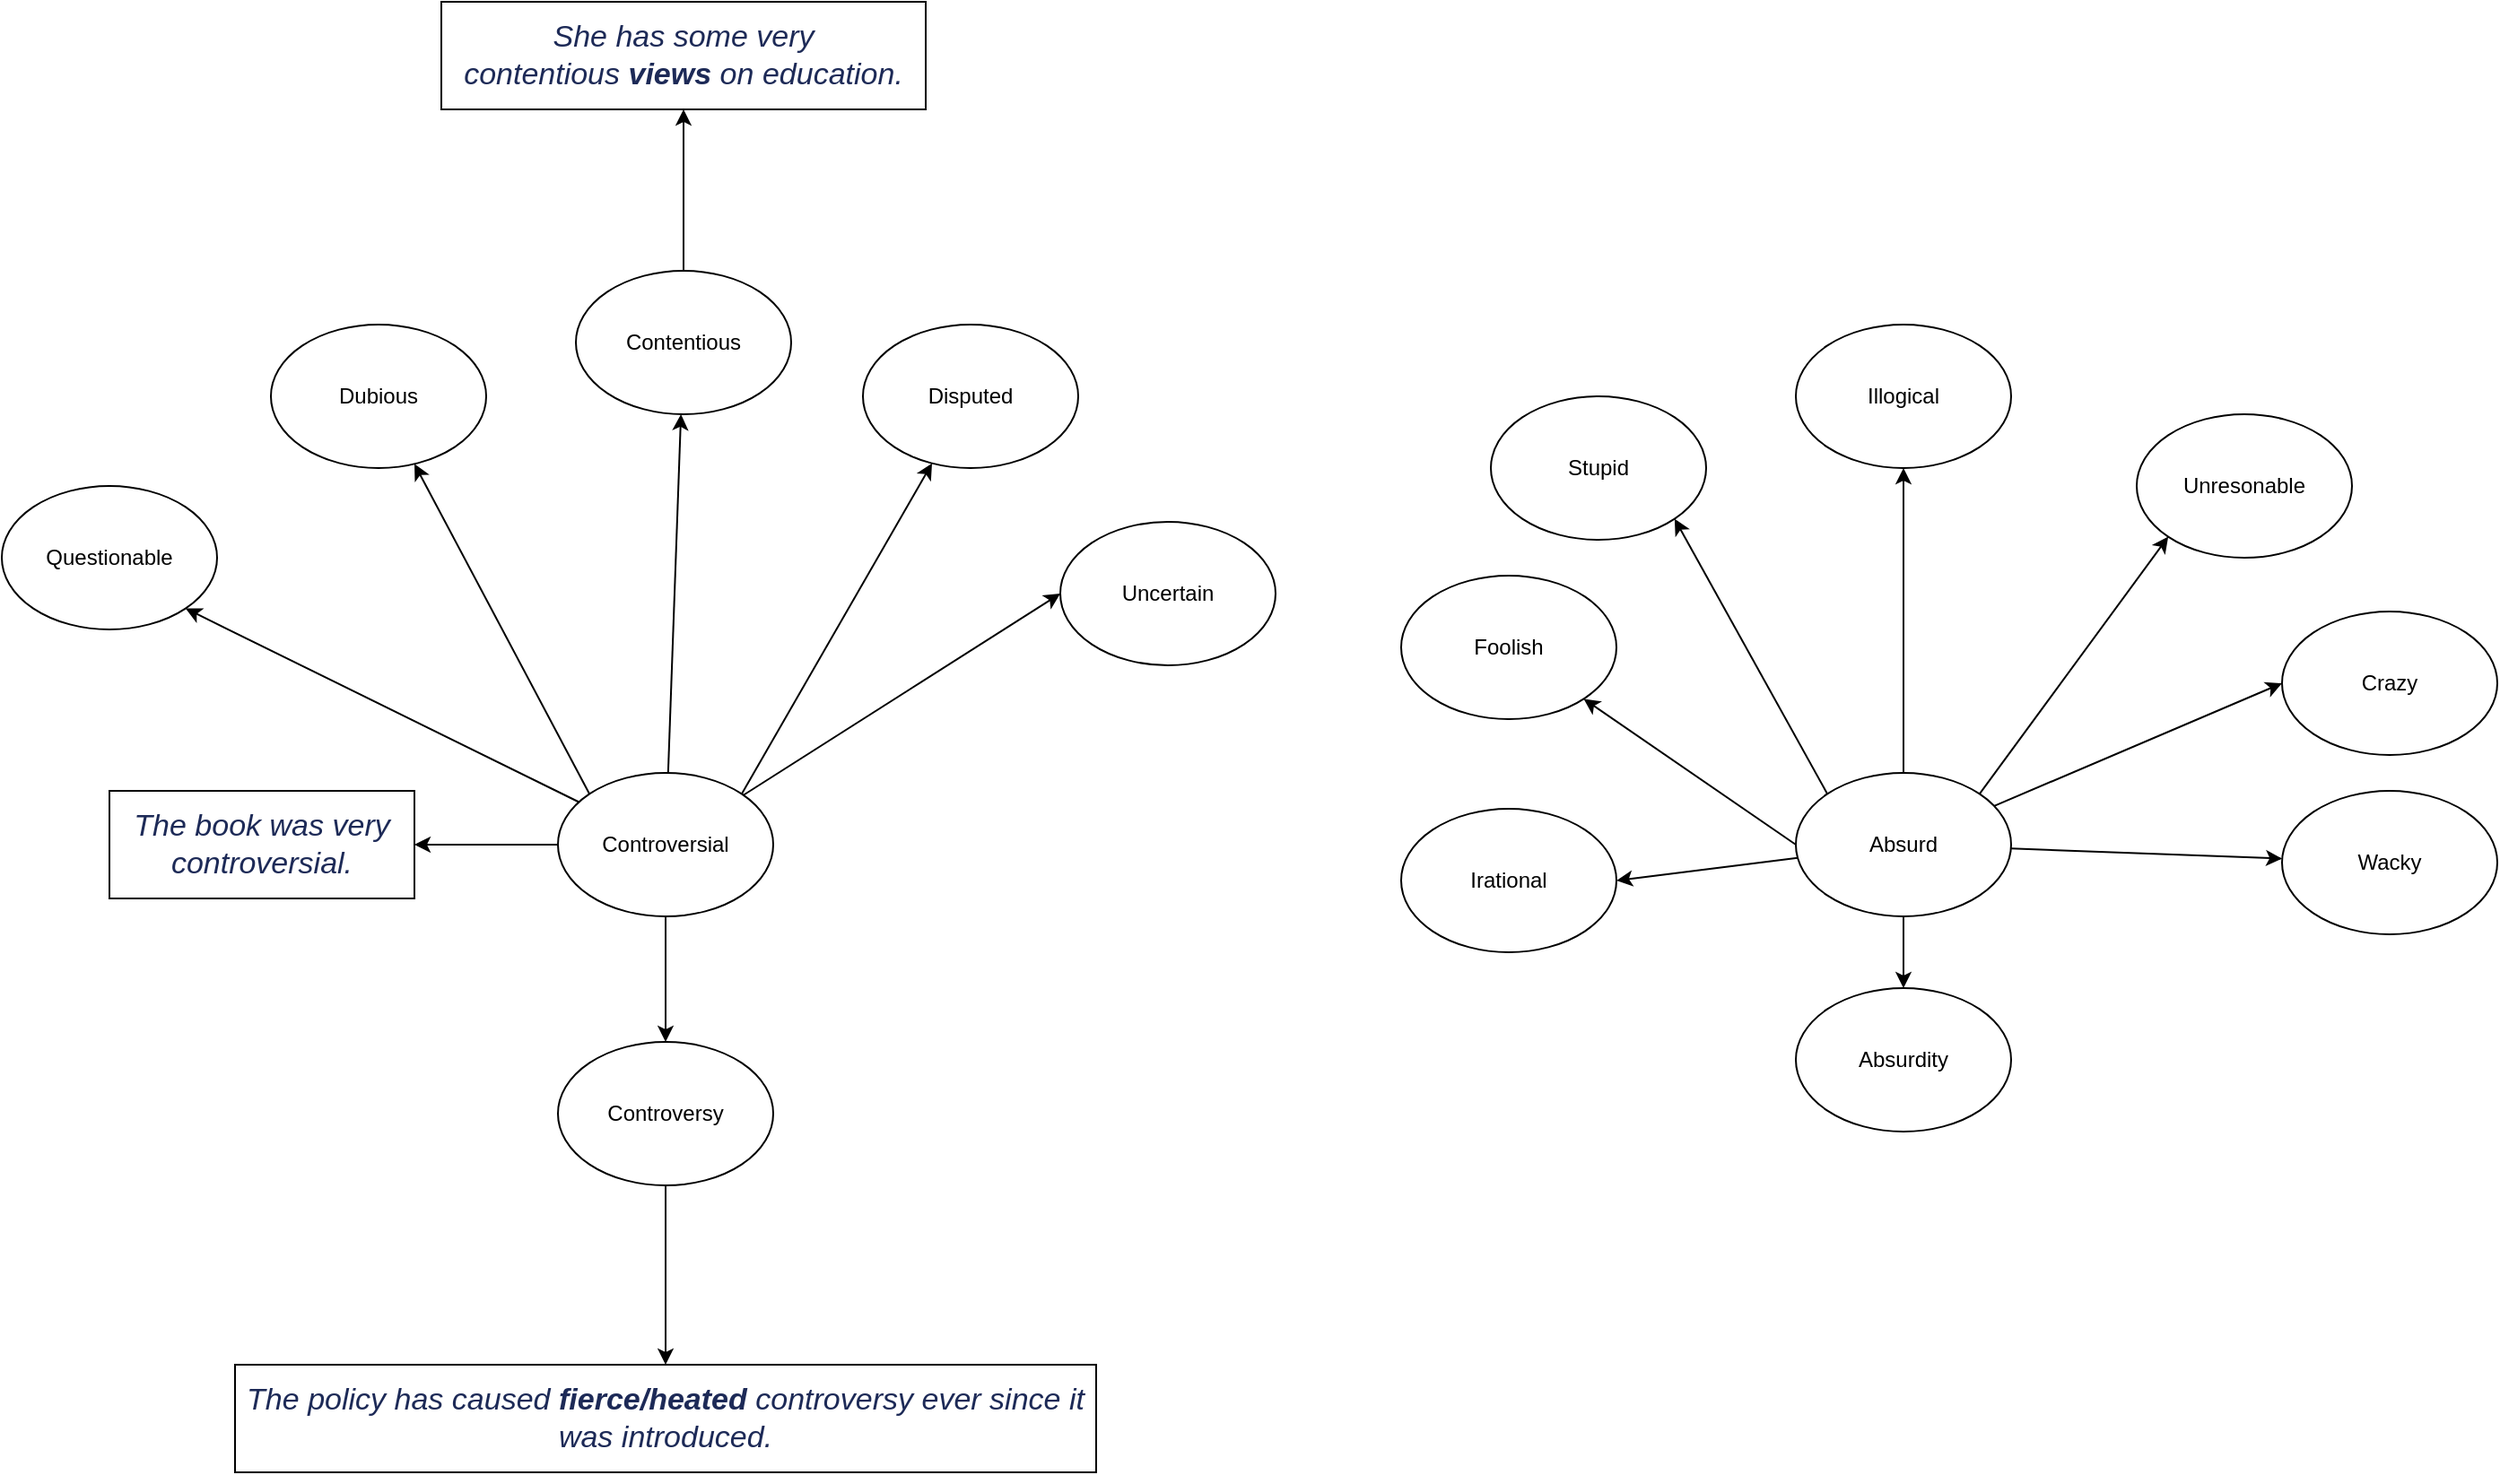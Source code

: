 <mxfile version="15.6.0" type="github" pages="2">
  <diagram id="hA7nYfaYkBIjUXooF4bN" name="Adj">
    <mxGraphModel dx="1355" dy="1942" grid="1" gridSize="10" guides="1" tooltips="1" connect="1" arrows="1" fold="1" page="1" pageScale="1" pageWidth="827" pageHeight="1169" math="0" shadow="0">
      <root>
        <mxCell id="0" />
        <mxCell id="1" parent="0" />
        <mxCell id="55Ju3cq9aCfKq7qBWieg-3" value="" style="rounded=0;orthogonalLoop=1;jettySize=auto;html=1;" parent="1" source="55Ju3cq9aCfKq7qBWieg-1" target="55Ju3cq9aCfKq7qBWieg-2" edge="1">
          <mxGeometry relative="1" as="geometry" />
        </mxCell>
        <mxCell id="55Ju3cq9aCfKq7qBWieg-5" style="rounded=0;orthogonalLoop=1;jettySize=auto;html=1;exitX=1;exitY=0;exitDx=0;exitDy=0;" parent="1" source="55Ju3cq9aCfKq7qBWieg-1" target="55Ju3cq9aCfKq7qBWieg-4" edge="1">
          <mxGeometry relative="1" as="geometry" />
        </mxCell>
        <mxCell id="55Ju3cq9aCfKq7qBWieg-7" style="edgeStyle=none;rounded=0;orthogonalLoop=1;jettySize=auto;html=1;exitX=0;exitY=0;exitDx=0;exitDy=0;" parent="1" source="55Ju3cq9aCfKq7qBWieg-1" target="55Ju3cq9aCfKq7qBWieg-6" edge="1">
          <mxGeometry relative="1" as="geometry" />
        </mxCell>
        <mxCell id="55Ju3cq9aCfKq7qBWieg-9" style="edgeStyle=none;rounded=0;orthogonalLoop=1;jettySize=auto;html=1;entryX=1;entryY=1;entryDx=0;entryDy=0;" parent="1" source="55Ju3cq9aCfKq7qBWieg-1" target="55Ju3cq9aCfKq7qBWieg-8" edge="1">
          <mxGeometry relative="1" as="geometry" />
        </mxCell>
        <mxCell id="55Ju3cq9aCfKq7qBWieg-11" style="edgeStyle=none;rounded=0;orthogonalLoop=1;jettySize=auto;html=1;entryX=0;entryY=0.5;entryDx=0;entryDy=0;" parent="1" source="55Ju3cq9aCfKq7qBWieg-1" target="55Ju3cq9aCfKq7qBWieg-10" edge="1">
          <mxGeometry relative="1" as="geometry" />
        </mxCell>
        <mxCell id="55Ju3cq9aCfKq7qBWieg-13" value="" style="edgeStyle=none;rounded=0;orthogonalLoop=1;jettySize=auto;html=1;" parent="1" source="55Ju3cq9aCfKq7qBWieg-1" target="55Ju3cq9aCfKq7qBWieg-12" edge="1">
          <mxGeometry relative="1" as="geometry" />
        </mxCell>
        <mxCell id="VJlItySSwOdAPPNNXBNr-4" value="" style="edgeStyle=none;rounded=0;orthogonalLoop=1;jettySize=auto;html=1;" edge="1" parent="1" source="55Ju3cq9aCfKq7qBWieg-1" target="VJlItySSwOdAPPNNXBNr-3">
          <mxGeometry relative="1" as="geometry" />
        </mxCell>
        <mxCell id="55Ju3cq9aCfKq7qBWieg-1" value="Controversial" style="ellipse;whiteSpace=wrap;html=1;" parent="1" vertex="1">
          <mxGeometry x="330" y="280" width="120" height="80" as="geometry" />
        </mxCell>
        <mxCell id="VJlItySSwOdAPPNNXBNr-6" value="" style="edgeStyle=none;rounded=0;orthogonalLoop=1;jettySize=auto;html=1;" edge="1" parent="1" source="55Ju3cq9aCfKq7qBWieg-2" target="VJlItySSwOdAPPNNXBNr-5">
          <mxGeometry relative="1" as="geometry" />
        </mxCell>
        <mxCell id="55Ju3cq9aCfKq7qBWieg-2" value="Contentious" style="ellipse;whiteSpace=wrap;html=1;" parent="1" vertex="1">
          <mxGeometry x="340" width="120" height="80" as="geometry" />
        </mxCell>
        <mxCell id="55Ju3cq9aCfKq7qBWieg-4" value="Disputed" style="ellipse;whiteSpace=wrap;html=1;" parent="1" vertex="1">
          <mxGeometry x="500" y="30" width="120" height="80" as="geometry" />
        </mxCell>
        <mxCell id="55Ju3cq9aCfKq7qBWieg-6" value="Dubious" style="ellipse;whiteSpace=wrap;html=1;" parent="1" vertex="1">
          <mxGeometry x="170" y="30" width="120" height="80" as="geometry" />
        </mxCell>
        <mxCell id="55Ju3cq9aCfKq7qBWieg-8" value="Questionable" style="ellipse;whiteSpace=wrap;html=1;" parent="1" vertex="1">
          <mxGeometry x="20" y="120" width="120" height="80" as="geometry" />
        </mxCell>
        <mxCell id="55Ju3cq9aCfKq7qBWieg-10" value="Uncertain" style="ellipse;whiteSpace=wrap;html=1;" parent="1" vertex="1">
          <mxGeometry x="610" y="140" width="120" height="80" as="geometry" />
        </mxCell>
        <mxCell id="VJlItySSwOdAPPNNXBNr-2" value="" style="edgeStyle=none;rounded=0;orthogonalLoop=1;jettySize=auto;html=1;" edge="1" parent="1" source="55Ju3cq9aCfKq7qBWieg-12" target="VJlItySSwOdAPPNNXBNr-1">
          <mxGeometry relative="1" as="geometry" />
        </mxCell>
        <mxCell id="55Ju3cq9aCfKq7qBWieg-12" value="Controversy" style="ellipse;whiteSpace=wrap;html=1;" parent="1" vertex="1">
          <mxGeometry x="330" y="430" width="120" height="80" as="geometry" />
        </mxCell>
        <mxCell id="55Ju3cq9aCfKq7qBWieg-16" value="" style="edgeStyle=none;rounded=0;orthogonalLoop=1;jettySize=auto;html=1;" parent="1" source="55Ju3cq9aCfKq7qBWieg-14" target="55Ju3cq9aCfKq7qBWieg-15" edge="1">
          <mxGeometry relative="1" as="geometry" />
        </mxCell>
        <mxCell id="55Ju3cq9aCfKq7qBWieg-18" style="edgeStyle=none;rounded=0;orthogonalLoop=1;jettySize=auto;html=1;exitX=1;exitY=0;exitDx=0;exitDy=0;entryX=0;entryY=1;entryDx=0;entryDy=0;" parent="1" source="55Ju3cq9aCfKq7qBWieg-14" target="55Ju3cq9aCfKq7qBWieg-17" edge="1">
          <mxGeometry relative="1" as="geometry" />
        </mxCell>
        <mxCell id="55Ju3cq9aCfKq7qBWieg-20" style="edgeStyle=none;rounded=0;orthogonalLoop=1;jettySize=auto;html=1;entryX=0;entryY=0.5;entryDx=0;entryDy=0;" parent="1" source="55Ju3cq9aCfKq7qBWieg-14" target="55Ju3cq9aCfKq7qBWieg-19" edge="1">
          <mxGeometry relative="1" as="geometry" />
        </mxCell>
        <mxCell id="55Ju3cq9aCfKq7qBWieg-22" style="edgeStyle=none;rounded=0;orthogonalLoop=1;jettySize=auto;html=1;exitX=0;exitY=0;exitDx=0;exitDy=0;entryX=1;entryY=1;entryDx=0;entryDy=0;" parent="1" source="55Ju3cq9aCfKq7qBWieg-14" target="55Ju3cq9aCfKq7qBWieg-21" edge="1">
          <mxGeometry relative="1" as="geometry" />
        </mxCell>
        <mxCell id="55Ju3cq9aCfKq7qBWieg-24" style="edgeStyle=none;rounded=0;orthogonalLoop=1;jettySize=auto;html=1;exitX=0;exitY=0.5;exitDx=0;exitDy=0;" parent="1" source="55Ju3cq9aCfKq7qBWieg-14" target="55Ju3cq9aCfKq7qBWieg-23" edge="1">
          <mxGeometry relative="1" as="geometry" />
        </mxCell>
        <mxCell id="55Ju3cq9aCfKq7qBWieg-26" style="edgeStyle=none;rounded=0;orthogonalLoop=1;jettySize=auto;html=1;entryX=1;entryY=0.5;entryDx=0;entryDy=0;" parent="1" source="55Ju3cq9aCfKq7qBWieg-14" target="55Ju3cq9aCfKq7qBWieg-25" edge="1">
          <mxGeometry relative="1" as="geometry" />
        </mxCell>
        <mxCell id="55Ju3cq9aCfKq7qBWieg-28" style="edgeStyle=none;rounded=0;orthogonalLoop=1;jettySize=auto;html=1;" parent="1" source="55Ju3cq9aCfKq7qBWieg-14" target="55Ju3cq9aCfKq7qBWieg-27" edge="1">
          <mxGeometry relative="1" as="geometry" />
        </mxCell>
        <mxCell id="55Ju3cq9aCfKq7qBWieg-30" value="" style="edgeStyle=none;rounded=0;orthogonalLoop=1;jettySize=auto;html=1;" parent="1" source="55Ju3cq9aCfKq7qBWieg-14" target="55Ju3cq9aCfKq7qBWieg-29" edge="1">
          <mxGeometry relative="1" as="geometry" />
        </mxCell>
        <mxCell id="55Ju3cq9aCfKq7qBWieg-14" value="Absurd" style="ellipse;whiteSpace=wrap;html=1;" parent="1" vertex="1">
          <mxGeometry x="1020" y="280" width="120" height="80" as="geometry" />
        </mxCell>
        <mxCell id="55Ju3cq9aCfKq7qBWieg-15" value="Illogical" style="ellipse;whiteSpace=wrap;html=1;" parent="1" vertex="1">
          <mxGeometry x="1020" y="30" width="120" height="80" as="geometry" />
        </mxCell>
        <mxCell id="55Ju3cq9aCfKq7qBWieg-17" value="Unresonable" style="ellipse;whiteSpace=wrap;html=1;" parent="1" vertex="1">
          <mxGeometry x="1210" y="80" width="120" height="80" as="geometry" />
        </mxCell>
        <mxCell id="55Ju3cq9aCfKq7qBWieg-19" value="Crazy" style="ellipse;whiteSpace=wrap;html=1;" parent="1" vertex="1">
          <mxGeometry x="1291" y="190" width="120" height="80" as="geometry" />
        </mxCell>
        <mxCell id="55Ju3cq9aCfKq7qBWieg-21" value="Stupid" style="ellipse;whiteSpace=wrap;html=1;" parent="1" vertex="1">
          <mxGeometry x="850" y="70" width="120" height="80" as="geometry" />
        </mxCell>
        <mxCell id="55Ju3cq9aCfKq7qBWieg-23" value="Foolish" style="ellipse;whiteSpace=wrap;html=1;" parent="1" vertex="1">
          <mxGeometry x="800" y="170" width="120" height="80" as="geometry" />
        </mxCell>
        <mxCell id="55Ju3cq9aCfKq7qBWieg-25" value="Irational" style="ellipse;whiteSpace=wrap;html=1;" parent="1" vertex="1">
          <mxGeometry x="800" y="300" width="120" height="80" as="geometry" />
        </mxCell>
        <mxCell id="55Ju3cq9aCfKq7qBWieg-27" value="Wacky" style="ellipse;whiteSpace=wrap;html=1;" parent="1" vertex="1">
          <mxGeometry x="1291" y="290" width="120" height="80" as="geometry" />
        </mxCell>
        <mxCell id="55Ju3cq9aCfKq7qBWieg-29" value="Absurdity" style="ellipse;whiteSpace=wrap;html=1;" parent="1" vertex="1">
          <mxGeometry x="1020" y="400" width="120" height="80" as="geometry" />
        </mxCell>
        <mxCell id="VJlItySSwOdAPPNNXBNr-1" value="&lt;span style=&quot;color: rgb(29, 42, 87); font-size: 17px; font-style: italic; font-weight: 400; letter-spacing: normal; text-indent: 0px; text-transform: none; word-spacing: 0px; display: inline; float: none;&quot;&gt;The&lt;span&gt;&amp;nbsp;&lt;/span&gt;&lt;/span&gt;&lt;a class=&quot;query&quot; href=&quot;https://dictionary.cambridge.org/vi/dictionary/english/policy&quot; title=&quot;policy&quot; style=&quot;box-sizing: border-box; background-color: transparent; text-decoration: none; color: rgb(29, 42, 87); cursor: pointer; font-size: 17px; font-style: italic; font-weight: 400; letter-spacing: normal; text-indent: 0px; text-transform: none; word-spacing: 0px;&quot;&gt;policy&lt;/a&gt;&lt;span style=&quot;color: rgb(29, 42, 87); font-size: 17px; font-style: italic; font-weight: 400; letter-spacing: normal; text-indent: 0px; text-transform: none; word-spacing: 0px; display: inline; float: none;&quot;&gt;&lt;span&gt;&amp;nbsp;&lt;/span&gt;has&lt;span&gt;&amp;nbsp;&lt;/span&gt;&lt;/span&gt;&lt;a class=&quot;query&quot; href=&quot;https://dictionary.cambridge.org/vi/dictionary/english/cause&quot; title=&quot;caused&quot; style=&quot;box-sizing: border-box; background-color: transparent; text-decoration: none; color: rgb(29, 42, 87); cursor: pointer; font-size: 17px; font-style: italic; font-weight: 400; letter-spacing: normal; text-indent: 0px; text-transform: none; word-spacing: 0px;&quot;&gt;caused&lt;/a&gt;&lt;span style=&quot;color: rgb(29, 42, 87); font-size: 17px; font-style: italic; font-weight: 400; letter-spacing: normal; text-indent: 0px; text-transform: none; word-spacing: 0px; display: inline; float: none;&quot;&gt;&lt;span&gt;&amp;nbsp;&lt;/span&gt;&lt;/span&gt;&lt;span class=&quot;b db&quot; style=&quot;box-sizing: border-box; font-weight: 700; color: rgb(29, 42, 87); font-size: 17px; font-style: italic; letter-spacing: normal; text-indent: 0px; text-transform: none; word-spacing: 0px;&quot;&gt;&lt;a class=&quot;query&quot; href=&quot;https://dictionary.cambridge.org/vi/dictionary/english/fierce&quot; title=&quot;fierce&quot; style=&quot;box-sizing: border-box ; background-color: transparent ; text-decoration: none ; color: rgb(29 , 42 , 87) ; cursor: pointer&quot;&gt;fierce&lt;/a&gt;/&lt;a class=&quot;query&quot; href=&quot;https://dictionary.cambridge.org/vi/dictionary/english/heated&quot; title=&quot;heated&quot; style=&quot;box-sizing: border-box ; background-color: transparent ; text-decoration: none ; color: rgb(29 , 42 , 87) ; cursor: pointer&quot;&gt;heated&lt;/a&gt;&lt;/span&gt;&lt;span style=&quot;color: rgb(29, 42, 87); font-size: 17px; font-style: italic; font-weight: 400; letter-spacing: normal; text-indent: 0px; text-transform: none; word-spacing: 0px; display: inline; float: none;&quot;&gt;&lt;span&gt;&amp;nbsp;&lt;/span&gt;controversy&lt;span&gt;&amp;nbsp;&lt;/span&gt;&lt;/span&gt;&lt;a class=&quot;query&quot; href=&quot;https://dictionary.cambridge.org/vi/dictionary/english/ever&quot; title=&quot;ever&quot; style=&quot;box-sizing: border-box; background-color: transparent; text-decoration: none; color: rgb(29, 42, 87); cursor: pointer; font-size: 17px; font-style: italic; font-weight: 400; letter-spacing: normal; text-indent: 0px; text-transform: none; word-spacing: 0px;&quot;&gt;ever&lt;/a&gt;&lt;span style=&quot;color: rgb(29, 42, 87); font-size: 17px; font-style: italic; font-weight: 400; letter-spacing: normal; text-indent: 0px; text-transform: none; word-spacing: 0px; display: inline; float: none;&quot;&gt;&lt;span&gt;&amp;nbsp;&lt;/span&gt;since it was&lt;span&gt;&amp;nbsp;&lt;/span&gt;&lt;/span&gt;&lt;a class=&quot;query&quot; href=&quot;https://dictionary.cambridge.org/vi/dictionary/english/introduce&quot; title=&quot;introduced&quot; style=&quot;box-sizing: border-box; background-color: transparent; text-decoration: none; color: rgb(29, 42, 87); cursor: pointer; font-size: 17px; font-style: italic; font-weight: 400; letter-spacing: normal; text-indent: 0px; text-transform: none; word-spacing: 0px;&quot;&gt;introduced&lt;/a&gt;&lt;span style=&quot;color: rgb(29, 42, 87); font-size: 17px; font-style: italic; font-weight: 400; letter-spacing: normal; text-indent: 0px; text-transform: none; word-spacing: 0px; display: inline; float: none;&quot;&gt;.&lt;/span&gt;" style="whiteSpace=wrap;html=1;" vertex="1" parent="1">
          <mxGeometry x="150" y="610" width="480" height="60" as="geometry" />
        </mxCell>
        <mxCell id="VJlItySSwOdAPPNNXBNr-3" value="&lt;span style=&quot;color: rgb(29, 42, 87); font-size: 17px; font-style: italic; font-weight: 400; letter-spacing: normal; text-indent: 0px; text-transform: none; word-spacing: 0px; display: inline; float: none;&quot;&gt;The&lt;span&gt;&amp;nbsp;&lt;/span&gt;&lt;/span&gt;&lt;a class=&quot;query&quot; href=&quot;https://dictionary.cambridge.org/vi/dictionary/english/book&quot; title=&quot;book&quot; style=&quot;box-sizing: border-box; background-color: transparent; text-decoration: none; color: rgb(29, 42, 87); cursor: pointer; font-size: 17px; font-style: italic; font-weight: 400; letter-spacing: normal; text-indent: 0px; text-transform: none; word-spacing: 0px;&quot;&gt;book&lt;/a&gt;&lt;span style=&quot;color: rgb(29, 42, 87); font-size: 17px; font-style: italic; font-weight: 400; letter-spacing: normal; text-indent: 0px; text-transform: none; word-spacing: 0px; display: inline; float: none;&quot;&gt;&lt;span&gt;&amp;nbsp;&lt;/span&gt;was very controversial.&lt;/span&gt;" style="whiteSpace=wrap;html=1;" vertex="1" parent="1">
          <mxGeometry x="80" y="290" width="170" height="60" as="geometry" />
        </mxCell>
        <mxCell id="VJlItySSwOdAPPNNXBNr-5" value="&lt;span style=&quot;color: rgb(29, 42, 87); font-size: 17px; font-style: italic; font-weight: 400; letter-spacing: normal; text-indent: 0px; text-transform: none; word-spacing: 0px; display: inline; float: none;&quot;&gt;She has some very contentious&lt;span&gt;&amp;nbsp;&lt;/span&gt;&lt;/span&gt;&lt;span class=&quot;b db&quot; style=&quot;box-sizing: border-box; font-weight: 700; color: rgb(29, 42, 87); font-size: 17px; font-style: italic; letter-spacing: normal; text-indent: 0px; text-transform: none; word-spacing: 0px;&quot;&gt;&lt;a class=&quot;query&quot; href=&quot;https://dictionary.cambridge.org/vi/dictionary/english/view&quot; title=&quot;views&quot; style=&quot;box-sizing: border-box ; background-color: transparent ; text-decoration: none ; color: rgb(29 , 42 , 87) ; cursor: pointer&quot;&gt;views&lt;/a&gt;&lt;/span&gt;&lt;span style=&quot;color: rgb(29, 42, 87); font-size: 17px; font-style: italic; font-weight: 400; letter-spacing: normal; text-indent: 0px; text-transform: none; word-spacing: 0px; display: inline; float: none;&quot;&gt;&lt;span&gt;&amp;nbsp;&lt;/span&gt;on&lt;span&gt;&amp;nbsp;&lt;/span&gt;&lt;/span&gt;&lt;a class=&quot;query&quot; href=&quot;https://dictionary.cambridge.org/vi/dictionary/english/education&quot; title=&quot;education&quot; style=&quot;box-sizing: border-box; background-color: transparent; text-decoration: none; color: rgb(29, 42, 87); cursor: pointer; font-size: 17px; font-style: italic; font-weight: 400; letter-spacing: normal; text-indent: 0px; text-transform: none; word-spacing: 0px;&quot;&gt;education&lt;/a&gt;&lt;span style=&quot;color: rgb(29, 42, 87); font-size: 17px; font-style: italic; font-weight: 400; letter-spacing: normal; text-indent: 0px; text-transform: none; word-spacing: 0px; display: inline; float: none;&quot;&gt;.&lt;/span&gt;" style="whiteSpace=wrap;html=1;" vertex="1" parent="1">
          <mxGeometry x="265" y="-150" width="270" height="60" as="geometry" />
        </mxCell>
      </root>
    </mxGraphModel>
  </diagram>
  <diagram id="yKVp5A5MAPlgiIypLwiB" name="Verb">
    <mxGraphModel dx="2182" dy="1942" grid="1" gridSize="10" guides="1" tooltips="1" connect="1" arrows="1" fold="1" page="1" pageScale="1" pageWidth="827" pageHeight="1169" math="0" shadow="0">
      <root>
        <mxCell id="Vq2OGUKHgjPOxV0qXb9g-0" />
        <mxCell id="Vq2OGUKHgjPOxV0qXb9g-1" parent="Vq2OGUKHgjPOxV0qXb9g-0" />
        <mxCell id="Vq2OGUKHgjPOxV0qXb9g-4" value="" style="edgeStyle=orthogonalEdgeStyle;rounded=0;orthogonalLoop=1;jettySize=auto;html=1;" edge="1" parent="Vq2OGUKHgjPOxV0qXb9g-1" source="Vq2OGUKHgjPOxV0qXb9g-2" target="Vq2OGUKHgjPOxV0qXb9g-3">
          <mxGeometry relative="1" as="geometry" />
        </mxCell>
        <mxCell id="Vq2OGUKHgjPOxV0qXb9g-8" value="" style="edgeStyle=orthogonalEdgeStyle;rounded=0;orthogonalLoop=1;jettySize=auto;html=1;" edge="1" parent="Vq2OGUKHgjPOxV0qXb9g-1" source="Vq2OGUKHgjPOxV0qXb9g-2" target="Vq2OGUKHgjPOxV0qXb9g-7">
          <mxGeometry relative="1" as="geometry" />
        </mxCell>
        <mxCell id="Vq2OGUKHgjPOxV0qXb9g-10" value="" style="edgeStyle=orthogonalEdgeStyle;rounded=0;orthogonalLoop=1;jettySize=auto;html=1;" edge="1" parent="Vq2OGUKHgjPOxV0qXb9g-1" source="Vq2OGUKHgjPOxV0qXb9g-2" target="Vq2OGUKHgjPOxV0qXb9g-9">
          <mxGeometry relative="1" as="geometry" />
        </mxCell>
        <mxCell id="Vq2OGUKHgjPOxV0qXb9g-14" value="" style="rounded=0;orthogonalLoop=1;jettySize=auto;html=1;" edge="1" parent="Vq2OGUKHgjPOxV0qXb9g-1" source="Vq2OGUKHgjPOxV0qXb9g-2" target="Vq2OGUKHgjPOxV0qXb9g-13">
          <mxGeometry relative="1" as="geometry" />
        </mxCell>
        <mxCell id="Vq2OGUKHgjPOxV0qXb9g-18" style="edgeStyle=none;rounded=0;orthogonalLoop=1;jettySize=auto;html=1;exitX=1;exitY=0;exitDx=0;exitDy=0;entryX=0;entryY=1;entryDx=0;entryDy=0;" edge="1" parent="Vq2OGUKHgjPOxV0qXb9g-1" source="Vq2OGUKHgjPOxV0qXb9g-2" target="Vq2OGUKHgjPOxV0qXb9g-17">
          <mxGeometry relative="1" as="geometry" />
        </mxCell>
        <mxCell id="Vq2OGUKHgjPOxV0qXb9g-24" style="edgeStyle=none;rounded=0;orthogonalLoop=1;jettySize=auto;html=1;" edge="1" parent="Vq2OGUKHgjPOxV0qXb9g-1" source="Vq2OGUKHgjPOxV0qXb9g-2" target="Vq2OGUKHgjPOxV0qXb9g-23">
          <mxGeometry relative="1" as="geometry" />
        </mxCell>
        <mxCell id="Vq2OGUKHgjPOxV0qXb9g-2" value="Interfere" style="ellipse;whiteSpace=wrap;html=1;" vertex="1" parent="Vq2OGUKHgjPOxV0qXb9g-1">
          <mxGeometry x="350" y="360" width="120" height="80" as="geometry" />
        </mxCell>
        <mxCell id="Vq2OGUKHgjPOxV0qXb9g-6" value="" style="edgeStyle=orthogonalEdgeStyle;rounded=0;orthogonalLoop=1;jettySize=auto;html=1;" edge="1" parent="Vq2OGUKHgjPOxV0qXb9g-1" source="Vq2OGUKHgjPOxV0qXb9g-3" target="Vq2OGUKHgjPOxV0qXb9g-5">
          <mxGeometry relative="1" as="geometry" />
        </mxCell>
        <mxCell id="Vq2OGUKHgjPOxV0qXb9g-3" value="Impede" style="ellipse;whiteSpace=wrap;html=1;" vertex="1" parent="Vq2OGUKHgjPOxV0qXb9g-1">
          <mxGeometry x="550" y="360" width="120" height="80" as="geometry" />
        </mxCell>
        <mxCell id="Vq2OGUKHgjPOxV0qXb9g-5" value="&lt;span style=&quot;color: rgb(29 , 42 , 87) ; font-family: &amp;#34;arial&amp;#34; , &amp;#34;helvetica&amp;#34; , &amp;#34;hiragino sans gb&amp;#34; , &amp;#34;microsoft yahei&amp;#34; , &amp;#34;wenquanyi micro hei&amp;#34; , sans-serif , ; font-size: 17px ; font-style: italic&quot;&gt;Shortages of&amp;nbsp;&lt;/span&gt;&lt;a class=&quot;query&quot; href=&quot;https://dictionary.cambridge.org/vi/dictionary/english/medicine&quot; title=&quot;medicine&quot; style=&quot;box-sizing: border-box ; background-color: transparent ; color: rgb(29 , 42 , 87) ; cursor: pointer ; font-family: &amp;#34;arial&amp;#34; , &amp;#34;helvetica&amp;#34; , &amp;#34;hiragino sans gb&amp;#34; , &amp;#34;microsoft yahei&amp;#34; , &amp;#34;wenquanyi micro hei&amp;#34; , sans-serif , ; font-size: 17px ; font-style: italic&quot;&gt;medicine&lt;/a&gt;&lt;span style=&quot;color: rgb(29 , 42 , 87) ; font-family: &amp;#34;arial&amp;#34; , &amp;#34;helvetica&amp;#34; , &amp;#34;hiragino sans gb&amp;#34; , &amp;#34;microsoft yahei&amp;#34; , &amp;#34;wenquanyi micro hei&amp;#34; , sans-serif , ; font-size: 17px ; font-style: italic&quot;&gt;&amp;nbsp;were impeding the&amp;nbsp;&lt;/span&gt;&lt;a class=&quot;query&quot; href=&quot;https://dictionary.cambridge.org/vi/dictionary/english/effort&quot; title=&quot;effort&quot; style=&quot;box-sizing: border-box ; background-color: transparent ; color: rgb(29 , 42 , 87) ; cursor: pointer ; font-family: &amp;#34;arial&amp;#34; , &amp;#34;helvetica&amp;#34; , &amp;#34;hiragino sans gb&amp;#34; , &amp;#34;microsoft yahei&amp;#34; , &amp;#34;wenquanyi micro hei&amp;#34; , sans-serif , ; font-size: 17px ; font-style: italic&quot;&gt;effort&lt;/a&gt;&lt;span style=&quot;color: rgb(29 , 42 , 87) ; font-family: &amp;#34;arial&amp;#34; , &amp;#34;helvetica&amp;#34; , &amp;#34;hiragino sans gb&amp;#34; , &amp;#34;microsoft yahei&amp;#34; , &amp;#34;wenquanyi micro hei&amp;#34; , sans-serif , ; font-size: 17px ; font-style: italic&quot;&gt;&amp;nbsp;to&amp;nbsp;&lt;/span&gt;&lt;a class=&quot;query&quot; href=&quot;https://dictionary.cambridge.org/vi/dictionary/english/control&quot; title=&quot;control&quot; style=&quot;box-sizing: border-box ; background-color: transparent ; color: rgb(29 , 42 , 87) ; cursor: pointer ; font-family: &amp;#34;arial&amp;#34; , &amp;#34;helvetica&amp;#34; , &amp;#34;hiragino sans gb&amp;#34; , &amp;#34;microsoft yahei&amp;#34; , &amp;#34;wenquanyi micro hei&amp;#34; , sans-serif , ; font-size: 17px ; font-style: italic&quot;&gt;control&lt;/a&gt;&lt;span style=&quot;color: rgb(29 , 42 , 87) ; font-family: &amp;#34;arial&amp;#34; , &amp;#34;helvetica&amp;#34; , &amp;#34;hiragino sans gb&amp;#34; , &amp;#34;microsoft yahei&amp;#34; , &amp;#34;wenquanyi micro hei&amp;#34; , sans-serif , ; font-size: 17px ; font-style: italic&quot;&gt;&amp;nbsp;&lt;/span&gt;&lt;a class=&quot;query&quot; href=&quot;https://dictionary.cambridge.org/vi/dictionary/english/disease&quot; title=&quot;diseases&quot; style=&quot;box-sizing: border-box ; background-color: transparent ; color: rgb(29 , 42 , 87) ; cursor: pointer ; font-family: &amp;#34;arial&amp;#34; , &amp;#34;helvetica&amp;#34; , &amp;#34;hiragino sans gb&amp;#34; , &amp;#34;microsoft yahei&amp;#34; , &amp;#34;wenquanyi micro hei&amp;#34; , sans-serif , ; font-size: 17px ; font-style: italic&quot;&gt;diseases&lt;/a&gt;&lt;span style=&quot;color: rgb(29 , 42 , 87) ; font-family: &amp;#34;arial&amp;#34; , &amp;#34;helvetica&amp;#34; , &amp;#34;hiragino sans gb&amp;#34; , &amp;#34;microsoft yahei&amp;#34; , &amp;#34;wenquanyi micro hei&amp;#34; , sans-serif , ; font-size: 17px ; font-style: italic&quot;&gt;.&lt;/span&gt;" style="whiteSpace=wrap;html=1;" vertex="1" parent="Vq2OGUKHgjPOxV0qXb9g-1">
          <mxGeometry x="480" y="540" width="260" height="60" as="geometry" />
        </mxCell>
        <mxCell id="Vq2OGUKHgjPOxV0qXb9g-7" value="&lt;span style=&quot;color: rgb(29, 42, 87); font-size: 17px; font-style: italic; font-weight: 400; letter-spacing: normal; text-indent: 0px; text-transform: none; word-spacing: 0px; display: inline; float: none;&quot;&gt;It&#39;s&lt;span&gt;&amp;nbsp;&lt;/span&gt;&lt;/span&gt;&lt;a class=&quot;query&quot; href=&quot;https://dictionary.cambridge.org/vi/dictionary/english/their&quot; title=&quot;their&quot; style=&quot;box-sizing: border-box; background-color: transparent; text-decoration: none; color: rgb(29, 42, 87); cursor: pointer; font-size: 17px; font-style: italic; font-weight: 400; letter-spacing: normal; text-indent: 0px; text-transform: none; word-spacing: 0px;&quot;&gt;their&lt;/a&gt;&lt;span style=&quot;color: rgb(29, 42, 87); font-size: 17px; font-style: italic; font-weight: 400; letter-spacing: normal; text-indent: 0px; text-transform: none; word-spacing: 0px; display: inline; float: none;&quot;&gt;&lt;span&gt;&amp;nbsp;&lt;/span&gt;&lt;/span&gt;&lt;a class=&quot;query&quot; href=&quot;https://dictionary.cambridge.org/vi/dictionary/english/problem&quot; title=&quot;problem&quot; style=&quot;box-sizing: border-box; background-color: transparent; text-decoration: none; color: rgb(29, 42, 87); cursor: pointer; font-size: 17px; font-style: italic; font-weight: 400; letter-spacing: normal; text-indent: 0px; text-transform: none; word-spacing: 0px;&quot;&gt;problem&lt;/a&gt;&lt;span style=&quot;color: rgb(29, 42, 87); font-size: 17px; font-style: italic; font-weight: 400; letter-spacing: normal; text-indent: 0px; text-transform: none; word-spacing: 0px; display: inline; float: none;&quot;&gt;&lt;span&gt;&amp;nbsp;&lt;/span&gt;and I&#39;m not going to interfere.&lt;/span&gt;" style="whiteSpace=wrap;html=1;" vertex="1" parent="Vq2OGUKHgjPOxV0qXb9g-1">
          <mxGeometry x="315" y="620" width="190" height="60" as="geometry" />
        </mxCell>
        <mxCell id="Vq2OGUKHgjPOxV0qXb9g-12" value="" style="edgeStyle=orthogonalEdgeStyle;rounded=0;orthogonalLoop=1;jettySize=auto;html=1;" edge="1" parent="Vq2OGUKHgjPOxV0qXb9g-1" source="Vq2OGUKHgjPOxV0qXb9g-9" target="Vq2OGUKHgjPOxV0qXb9g-11">
          <mxGeometry relative="1" as="geometry" />
        </mxCell>
        <mxCell id="Vq2OGUKHgjPOxV0qXb9g-9" value="Hinder" style="ellipse;whiteSpace=wrap;html=1;" vertex="1" parent="Vq2OGUKHgjPOxV0qXb9g-1">
          <mxGeometry x="150" y="360" width="120" height="80" as="geometry" />
        </mxCell>
        <mxCell id="Vq2OGUKHgjPOxV0qXb9g-11" value="&lt;span style=&quot;color: rgb(29, 42, 87); font-size: 17px; font-style: italic; font-weight: 400; letter-spacing: normal; text-indent: 0px; text-transform: none; word-spacing: 0px; display: inline; float: none;&quot;&gt;A&lt;span&gt;&amp;nbsp;&lt;/span&gt;&lt;/span&gt;&lt;a class=&quot;query&quot; href=&quot;https://dictionary.cambridge.org/vi/dictionary/english/poor&quot; title=&quot;poor&quot; style=&quot;box-sizing: border-box; background-color: transparent; text-decoration: none; color: rgb(29, 42, 87); cursor: pointer; font-size: 17px; font-style: italic; font-weight: 400; letter-spacing: normal; text-indent: 0px; text-transform: none; word-spacing: 0px;&quot;&gt;poor&lt;/a&gt;&lt;span style=&quot;color: rgb(29, 42, 87); font-size: 17px; font-style: italic; font-weight: 400; letter-spacing: normal; text-indent: 0px; text-transform: none; word-spacing: 0px; display: inline; float: none;&quot;&gt;&lt;span&gt;&amp;nbsp;&lt;/span&gt;&lt;/span&gt;&lt;a class=&quot;query&quot; href=&quot;https://dictionary.cambridge.org/vi/dictionary/english/diet&quot; title=&quot;diet&quot; style=&quot;box-sizing: border-box; background-color: transparent; text-decoration: none; color: rgb(29, 42, 87); cursor: pointer; font-size: 17px; font-style: italic; font-weight: 400; letter-spacing: normal; text-indent: 0px; text-transform: none; word-spacing: 0px;&quot;&gt;diet&lt;/a&gt;&lt;span style=&quot;color: rgb(29, 42, 87); font-size: 17px; font-style: italic; font-weight: 400; letter-spacing: normal; text-indent: 0px; text-transform: none; word-spacing: 0px; display: inline; float: none;&quot;&gt;&lt;span&gt;&amp;nbsp;&lt;/span&gt;can hinder&lt;span&gt;&amp;nbsp;&lt;/span&gt;&lt;/span&gt;&lt;a class=&quot;query&quot; href=&quot;https://dictionary.cambridge.org/vi/dictionary/english/mental&quot; title=&quot;mental&quot; style=&quot;box-sizing: border-box; background-color: transparent; text-decoration: none; color: rgb(29, 42, 87); cursor: pointer; font-size: 17px; font-style: italic; font-weight: 400; letter-spacing: normal; text-indent: 0px; text-transform: none; word-spacing: 0px;&quot;&gt;mental&lt;/a&gt;&lt;span style=&quot;color: rgb(29, 42, 87); font-size: 17px; font-style: italic; font-weight: 400; letter-spacing: normal; text-indent: 0px; text-transform: none; word-spacing: 0px; display: inline; float: none;&quot;&gt;&lt;span&gt;&amp;nbsp;&lt;/span&gt;and&lt;span&gt;&amp;nbsp;&lt;/span&gt;&lt;/span&gt;&lt;a class=&quot;query&quot; href=&quot;https://dictionary.cambridge.org/vi/dictionary/english/physical&quot; title=&quot;physical&quot; style=&quot;box-sizing: border-box; background-color: transparent; text-decoration: none; color: rgb(29, 42, 87); cursor: pointer; font-size: 17px; font-style: italic; font-weight: 400; letter-spacing: normal; text-indent: 0px; text-transform: none; word-spacing: 0px;&quot;&gt;physical&lt;/a&gt;&lt;span style=&quot;color: rgb(29, 42, 87); font-size: 17px; font-style: italic; font-weight: 400; letter-spacing: normal; text-indent: 0px; text-transform: none; word-spacing: 0px; display: inline; float: none;&quot;&gt;&lt;span&gt;&amp;nbsp;&lt;/span&gt;&lt;/span&gt;&lt;a class=&quot;query&quot; href=&quot;https://dictionary.cambridge.org/vi/dictionary/english/growth&quot; title=&quot;growth&quot; style=&quot;box-sizing: border-box; background-color: transparent; text-decoration: none; color: rgb(29, 42, 87); cursor: pointer; font-size: 17px; font-style: italic; font-weight: 400; letter-spacing: normal; text-indent: 0px; text-transform: none; word-spacing: 0px;&quot;&gt;growth&lt;/a&gt;&lt;span style=&quot;color: rgb(29, 42, 87); font-size: 17px; font-style: italic; font-weight: 400; letter-spacing: normal; text-indent: 0px; text-transform: none; word-spacing: 0px; display: inline; float: none;&quot;&gt;.&lt;/span&gt;" style="whiteSpace=wrap;html=1;" vertex="1" parent="Vq2OGUKHgjPOxV0qXb9g-1">
          <mxGeometry x="115" y="530" width="190" height="60" as="geometry" />
        </mxCell>
        <mxCell id="Vq2OGUKHgjPOxV0qXb9g-16" value="" style="edgeStyle=none;rounded=0;orthogonalLoop=1;jettySize=auto;html=1;" edge="1" parent="Vq2OGUKHgjPOxV0qXb9g-1" source="Vq2OGUKHgjPOxV0qXb9g-13" target="Vq2OGUKHgjPOxV0qXb9g-15">
          <mxGeometry relative="1" as="geometry" />
        </mxCell>
        <mxCell id="Vq2OGUKHgjPOxV0qXb9g-13" value="Hamper" style="ellipse;whiteSpace=wrap;html=1;" vertex="1" parent="Vq2OGUKHgjPOxV0qXb9g-1">
          <mxGeometry x="70" y="160" width="120" height="80" as="geometry" />
        </mxCell>
        <mxCell id="Vq2OGUKHgjPOxV0qXb9g-15" value="&lt;span style=&quot;color: rgb(29, 42, 87); font-size: 17px; font-style: italic; font-weight: 400; letter-spacing: normal; text-indent: 0px; text-transform: none; word-spacing: 0px; display: inline; float: none;&quot;&gt;Fierce&lt;span&gt;&amp;nbsp;&lt;/span&gt;&lt;/span&gt;&lt;a class=&quot;query&quot; href=&quot;https://dictionary.cambridge.org/vi/dictionary/english/storm&quot; title=&quot;storms&quot; style=&quot;box-sizing: border-box; background-color: transparent; text-decoration: none; color: rgb(29, 42, 87); cursor: pointer; font-size: 17px; font-style: italic; font-weight: 400; letter-spacing: normal; text-indent: 0px; text-transform: none; word-spacing: 0px;&quot;&gt;storms&lt;/a&gt;&lt;span style=&quot;color: rgb(29, 42, 87); font-size: 17px; font-style: italic; font-weight: 400; letter-spacing: normal; text-indent: 0px; text-transform: none; word-spacing: 0px; display: inline; float: none;&quot;&gt;&lt;span&gt;&amp;nbsp;&lt;/span&gt;have been hampering&lt;span&gt;&amp;nbsp;&lt;/span&gt;&lt;/span&gt;&lt;a class=&quot;query&quot; href=&quot;https://dictionary.cambridge.org/vi/dictionary/english/rescue&quot; title=&quot;rescue&quot; style=&quot;box-sizing: border-box; background-color: transparent; text-decoration: none; color: rgb(29, 42, 87); cursor: pointer; font-size: 17px; font-style: italic; font-weight: 400; letter-spacing: normal; text-indent: 0px; text-transform: none; word-spacing: 0px;&quot;&gt;rescue&lt;/a&gt;&lt;span style=&quot;color: rgb(29, 42, 87); font-size: 17px; font-style: italic; font-weight: 400; letter-spacing: normal; text-indent: 0px; text-transform: none; word-spacing: 0px; display: inline; float: none;&quot;&gt;&lt;span&gt;&amp;nbsp;&lt;/span&gt;&lt;/span&gt;&lt;a class=&quot;query&quot; href=&quot;https://dictionary.cambridge.org/vi/dictionary/english/effort&quot; title=&quot;efforts&quot; style=&quot;box-sizing: border-box; background-color: transparent; text-decoration: none; color: rgb(29, 42, 87); cursor: pointer; font-size: 17px; font-style: italic; font-weight: 400; letter-spacing: normal; text-indent: 0px; text-transform: none; word-spacing: 0px;&quot;&gt;efforts&lt;/a&gt;&lt;span style=&quot;color: rgb(29, 42, 87); font-size: 17px; font-style: italic; font-weight: 400; letter-spacing: normal; text-indent: 0px; text-transform: none; word-spacing: 0px; display: inline; float: none;&quot;&gt;&lt;span&gt;&amp;nbsp;&lt;/span&gt;and there is now little&lt;span&gt;&amp;nbsp;&lt;/span&gt;&lt;/span&gt;&lt;a class=&quot;query&quot; href=&quot;https://dictionary.cambridge.org/vi/dictionary/english/chance&quot; title=&quot;chance&quot; style=&quot;box-sizing: border-box; background-color: transparent; text-decoration: none; color: rgb(29, 42, 87); cursor: pointer; font-size: 17px; font-style: italic; font-weight: 400; letter-spacing: normal; text-indent: 0px; text-transform: none; word-spacing: 0px;&quot;&gt;chance&lt;/a&gt;&lt;span style=&quot;color: rgb(29, 42, 87); font-size: 17px; font-style: italic; font-weight: 400; letter-spacing: normal; text-indent: 0px; text-transform: none; word-spacing: 0px; display: inline; float: none;&quot;&gt;&lt;span&gt;&amp;nbsp;&lt;/span&gt;of&lt;span&gt;&amp;nbsp;&lt;/span&gt;&lt;/span&gt;&lt;a class=&quot;query&quot; href=&quot;https://dictionary.cambridge.org/vi/dictionary/english/finding&quot; title=&quot;finding&quot; style=&quot;box-sizing: border-box; background-color: transparent; text-decoration: none; color: rgb(29, 42, 87); cursor: pointer; font-size: 17px; font-style: italic; font-weight: 400; letter-spacing: normal; text-indent: 0px; text-transform: none; word-spacing: 0px;&quot;&gt;finding&lt;/a&gt;&lt;span style=&quot;color: rgb(29, 42, 87); font-size: 17px; font-style: italic; font-weight: 400; letter-spacing: normal; text-indent: 0px; text-transform: none; word-spacing: 0px; display: inline; float: none;&quot;&gt;&lt;span&gt;&amp;nbsp;&lt;/span&gt;more&lt;span&gt;&amp;nbsp;&lt;/span&gt;&lt;/span&gt;&lt;a class=&quot;query&quot; href=&quot;https://dictionary.cambridge.org/vi/dictionary/english/survivor&quot; title=&quot;survivors&quot; style=&quot;box-sizing: border-box; background-color: transparent; text-decoration: none; color: rgb(29, 42, 87); cursor: pointer; font-size: 17px; font-style: italic; font-weight: 400; letter-spacing: normal; text-indent: 0px; text-transform: none; word-spacing: 0px;&quot;&gt;survivors&lt;/a&gt;&lt;span style=&quot;color: rgb(29, 42, 87); font-size: 17px; font-style: italic; font-weight: 400; letter-spacing: normal; text-indent: 0px; text-transform: none; word-spacing: 0px; display: inline; float: none;&quot;&gt;.&lt;/span&gt;" style="whiteSpace=wrap;html=1;" vertex="1" parent="Vq2OGUKHgjPOxV0qXb9g-1">
          <mxGeometry x="-300" y="150" width="290" height="100" as="geometry" />
        </mxCell>
        <mxCell id="Vq2OGUKHgjPOxV0qXb9g-20" value="" style="edgeStyle=none;rounded=0;orthogonalLoop=1;jettySize=auto;html=1;" edge="1" parent="Vq2OGUKHgjPOxV0qXb9g-1" source="Vq2OGUKHgjPOxV0qXb9g-17" target="Vq2OGUKHgjPOxV0qXb9g-19">
          <mxGeometry relative="1" as="geometry" />
        </mxCell>
        <mxCell id="Vq2OGUKHgjPOxV0qXb9g-22" style="edgeStyle=none;rounded=0;orthogonalLoop=1;jettySize=auto;html=1;exitX=1;exitY=1;exitDx=0;exitDy=0;entryX=0;entryY=0.5;entryDx=0;entryDy=0;" edge="1" parent="Vq2OGUKHgjPOxV0qXb9g-1" source="Vq2OGUKHgjPOxV0qXb9g-17" target="Vq2OGUKHgjPOxV0qXb9g-21">
          <mxGeometry relative="1" as="geometry" />
        </mxCell>
        <mxCell id="Vq2OGUKHgjPOxV0qXb9g-17" value="Inhibit" style="ellipse;whiteSpace=wrap;html=1;" vertex="1" parent="Vq2OGUKHgjPOxV0qXb9g-1">
          <mxGeometry x="590" y="140" width="120" height="80" as="geometry" />
        </mxCell>
        <mxCell id="Vq2OGUKHgjPOxV0qXb9g-19" value="&lt;span style=&quot;color: rgb(29, 42, 87); font-size: 17px; font-style: italic; font-weight: 400; letter-spacing: normal; text-indent: 0px; text-transform: none; word-spacing: 0px; display: inline; float: none;&quot;&gt;Some&lt;span&gt;&amp;nbsp;&lt;/span&gt;&lt;/span&gt;&lt;a class=&quot;query&quot; href=&quot;https://dictionary.cambridge.org/vi/dictionary/english/worker&quot; title=&quot;workers&quot; style=&quot;box-sizing: border-box; background-color: transparent; text-decoration: none; color: rgb(29, 42, 87); cursor: pointer; font-size: 17px; font-style: italic; font-weight: 400; letter-spacing: normal; text-indent: 0px; text-transform: none; word-spacing: 0px;&quot;&gt;workers&lt;/a&gt;&lt;span style=&quot;color: rgb(29, 42, 87); font-size: 17px; font-style: italic; font-weight: 400; letter-spacing: normal; text-indent: 0px; text-transform: none; word-spacing: 0px; display: inline; float: none;&quot;&gt;&lt;span&gt;&amp;nbsp;&lt;/span&gt;were inhibited (&lt;/span&gt;&lt;span class=&quot;b db&quot; style=&quot;box-sizing: border-box; font-weight: 700; color: rgb(29, 42, 87); font-size: 17px; font-style: italic; letter-spacing: normal; text-indent: 0px; text-transform: none; word-spacing: 0px;&quot;&gt;from&lt;/span&gt;&lt;span style=&quot;color: rgb(29, 42, 87); font-size: 17px; font-style: italic; font-weight: 400; letter-spacing: normal; text-indent: 0px; text-transform: none; word-spacing: 0px; display: inline; float: none;&quot;&gt;&lt;span&gt;&amp;nbsp;&lt;/span&gt;&lt;/span&gt;&lt;a class=&quot;query&quot; href=&quot;https://dictionary.cambridge.org/vi/dictionary/english/speaking&quot; title=&quot;speaking&quot; style=&quot;box-sizing: border-box; background-color: transparent; text-decoration: none; color: rgb(29, 42, 87); cursor: pointer; font-size: 17px; font-style: italic; font-weight: 400; letter-spacing: normal; text-indent: 0px; text-transform: none; word-spacing: 0px;&quot;&gt;speaking&lt;/a&gt;&lt;span style=&quot;color: rgb(29, 42, 87); font-size: 17px; font-style: italic; font-weight: 400; letter-spacing: normal; text-indent: 0px; text-transform: none; word-spacing: 0px; display: inline; float: none;&quot;&gt;) by the&lt;span&gt;&amp;nbsp;&lt;/span&gt;&lt;/span&gt;&lt;a class=&quot;query&quot; href=&quot;https://dictionary.cambridge.org/vi/dictionary/english/presence&quot; title=&quot;presence&quot; style=&quot;box-sizing: border-box; background-color: transparent; text-decoration: none; color: rgb(29, 42, 87); cursor: pointer; font-size: 17px; font-style: italic; font-weight: 400; letter-spacing: normal; text-indent: 0px; text-transform: none; word-spacing: 0px;&quot;&gt;presence&lt;/a&gt;&lt;span style=&quot;color: rgb(29, 42, 87); font-size: 17px; font-style: italic; font-weight: 400; letter-spacing: normal; text-indent: 0px; text-transform: none; word-spacing: 0px; display: inline; float: none;&quot;&gt;&lt;span&gt;&amp;nbsp;&lt;/span&gt;of&lt;span&gt;&amp;nbsp;&lt;/span&gt;&lt;/span&gt;&lt;a class=&quot;query&quot; href=&quot;https://dictionary.cambridge.org/vi/dictionary/english/their&quot; title=&quot;their&quot; style=&quot;box-sizing: border-box; background-color: transparent; text-decoration: none; color: rgb(29, 42, 87); cursor: pointer; font-size: 17px; font-style: italic; font-weight: 400; letter-spacing: normal; text-indent: 0px; text-transform: none; word-spacing: 0px;&quot;&gt;their&lt;/a&gt;&lt;span style=&quot;color: rgb(29, 42, 87); font-size: 17px; font-style: italic; font-weight: 400; letter-spacing: normal; text-indent: 0px; text-transform: none; word-spacing: 0px; display: inline; float: none;&quot;&gt;&lt;span&gt;&amp;nbsp;&lt;/span&gt;&lt;/span&gt;&lt;a class=&quot;query&quot; href=&quot;https://dictionary.cambridge.org/vi/dictionary/english/manager&quot; title=&quot;managers&quot; style=&quot;box-sizing: border-box; background-color: transparent; text-decoration: none; color: rgb(29, 42, 87); cursor: pointer; font-size: 17px; font-style: italic; font-weight: 400; letter-spacing: normal; text-indent: 0px; text-transform: none; word-spacing: 0px;&quot;&gt;managers&lt;/a&gt;&lt;span style=&quot;color: rgb(29, 42, 87); font-size: 17px; font-style: italic; font-weight: 400; letter-spacing: normal; text-indent: 0px; text-transform: none; word-spacing: 0px; display: inline; float: none;&quot;&gt;.&lt;/span&gt;" style="whiteSpace=wrap;html=1;" vertex="1" parent="Vq2OGUKHgjPOxV0qXb9g-1">
          <mxGeometry x="790" y="150" width="280" height="60" as="geometry" />
        </mxCell>
        <mxCell id="Vq2OGUKHgjPOxV0qXb9g-21" value="&lt;span style=&quot;color: rgb(29 , 42 , 87) ; font-family: &amp;#34;arial&amp;#34; , &amp;#34;helvetica&amp;#34; , &amp;#34;hiragino sans gb&amp;#34; , &amp;#34;microsoft yahei&amp;#34; , &amp;#34;wenquanyi micro hei&amp;#34; , sans-serif , ; font-size: 17px ; font-style: italic&quot;&gt;This&amp;nbsp;&lt;/span&gt;&lt;a class=&quot;query&quot; href=&quot;https://dictionary.cambridge.org/vi/dictionary/english/drug&quot; title=&quot;drug&quot; style=&quot;box-sizing: border-box ; background-color: transparent ; color: rgb(29 , 42 , 87) ; cursor: pointer ; font-family: &amp;#34;arial&amp;#34; , &amp;#34;helvetica&amp;#34; , &amp;#34;hiragino sans gb&amp;#34; , &amp;#34;microsoft yahei&amp;#34; , &amp;#34;wenquanyi micro hei&amp;#34; , sans-serif , ; font-size: 17px ; font-style: italic&quot;&gt;drug&lt;/a&gt;&lt;span style=&quot;color: rgb(29 , 42 , 87) ; font-family: &amp;#34;arial&amp;#34; , &amp;#34;helvetica&amp;#34; , &amp;#34;hiragino sans gb&amp;#34; , &amp;#34;microsoft yahei&amp;#34; , &amp;#34;wenquanyi micro hei&amp;#34; , sans-serif , ; font-size: 17px ; font-style: italic&quot;&gt;&amp;nbsp;inhibits the&amp;nbsp;&lt;/span&gt;&lt;a class=&quot;query&quot; href=&quot;https://dictionary.cambridge.org/vi/dictionary/english/growth&quot; title=&quot;growth&quot; style=&quot;box-sizing: border-box ; background-color: transparent ; color: rgb(29 , 42 , 87) ; cursor: pointer ; font-family: &amp;#34;arial&amp;#34; , &amp;#34;helvetica&amp;#34; , &amp;#34;hiragino sans gb&amp;#34; , &amp;#34;microsoft yahei&amp;#34; , &amp;#34;wenquanyi micro hei&amp;#34; , sans-serif , ; font-size: 17px ; font-style: italic&quot;&gt;growth&lt;/a&gt;&lt;span style=&quot;color: rgb(29 , 42 , 87) ; font-family: &amp;#34;arial&amp;#34; , &amp;#34;helvetica&amp;#34; , &amp;#34;hiragino sans gb&amp;#34; , &amp;#34;microsoft yahei&amp;#34; , &amp;#34;wenquanyi micro hei&amp;#34; , sans-serif , ; font-size: 17px ; font-style: italic&quot;&gt;&amp;nbsp;of&amp;nbsp;&lt;/span&gt;&lt;a class=&quot;query&quot; href=&quot;https://dictionary.cambridge.org/vi/dictionary/english/tumour&quot; title=&quot;tumours&quot; style=&quot;box-sizing: border-box ; background-color: transparent ; color: rgb(29 , 42 , 87) ; cursor: pointer ; font-family: &amp;#34;arial&amp;#34; , &amp;#34;helvetica&amp;#34; , &amp;#34;hiragino sans gb&amp;#34; , &amp;#34;microsoft yahei&amp;#34; , &amp;#34;wenquanyi micro hei&amp;#34; , sans-serif , ; font-size: 17px ; font-style: italic&quot;&gt;tumours&lt;/a&gt;&lt;span style=&quot;color: rgb(29 , 42 , 87) ; font-family: &amp;#34;arial&amp;#34; , &amp;#34;helvetica&amp;#34; , &amp;#34;hiragino sans gb&amp;#34; , &amp;#34;microsoft yahei&amp;#34; , &amp;#34;wenquanyi micro hei&amp;#34; , sans-serif , ; font-size: 17px ; font-style: italic&quot;&gt;.&lt;/span&gt;" style="whiteSpace=wrap;html=1;" vertex="1" parent="Vq2OGUKHgjPOxV0qXb9g-1">
          <mxGeometry x="790" y="250" width="280" height="60" as="geometry" />
        </mxCell>
        <mxCell id="Vq2OGUKHgjPOxV0qXb9g-26" value="" style="edgeStyle=none;rounded=0;orthogonalLoop=1;jettySize=auto;html=1;" edge="1" parent="Vq2OGUKHgjPOxV0qXb9g-1" source="Vq2OGUKHgjPOxV0qXb9g-23" target="Vq2OGUKHgjPOxV0qXb9g-25">
          <mxGeometry relative="1" as="geometry" />
        </mxCell>
        <mxCell id="Vq2OGUKHgjPOxV0qXb9g-23" value="Prevent" style="ellipse;whiteSpace=wrap;html=1;" vertex="1" parent="Vq2OGUKHgjPOxV0qXb9g-1">
          <mxGeometry x="350" y="70" width="120" height="80" as="geometry" />
        </mxCell>
        <mxCell id="Vq2OGUKHgjPOxV0qXb9g-25" value="&lt;span style=&quot;color: rgb(29 , 42 , 87) ; font-family: &amp;#34;arial&amp;#34; , &amp;#34;helvetica&amp;#34; , &amp;#34;hiragino sans gb&amp;#34; , &amp;#34;microsoft yahei&amp;#34; , &amp;#34;wenquanyi micro hei&amp;#34; , sans-serif , ; font-size: 17px ; font-style: italic&quot;&gt;The&amp;nbsp;&lt;/span&gt;&lt;a class=&quot;query&quot; href=&quot;https://dictionary.cambridge.org/vi/dictionary/english/police&quot; title=&quot;police&quot; style=&quot;box-sizing: border-box ; background-color: transparent ; color: rgb(29 , 42 , 87) ; cursor: pointer ; font-family: &amp;#34;arial&amp;#34; , &amp;#34;helvetica&amp;#34; , &amp;#34;hiragino sans gb&amp;#34; , &amp;#34;microsoft yahei&amp;#34; , &amp;#34;wenquanyi micro hei&amp;#34; , sans-serif , ; font-size: 17px ; font-style: italic&quot;&gt;police&lt;/a&gt;&lt;span style=&quot;color: rgb(29 , 42 , 87) ; font-family: &amp;#34;arial&amp;#34; , &amp;#34;helvetica&amp;#34; , &amp;#34;hiragino sans gb&amp;#34; , &amp;#34;microsoft yahei&amp;#34; , &amp;#34;wenquanyi micro hei&amp;#34; , sans-serif , ; font-size: 17px ; font-style: italic&quot;&gt;&amp;nbsp;&lt;/span&gt;&lt;a class=&quot;query&quot; href=&quot;https://dictionary.cambridge.org/vi/dictionary/english/tried&quot; title=&quot;tried&quot; style=&quot;box-sizing: border-box ; background-color: transparent ; color: rgb(29 , 42 , 87) ; cursor: pointer ; font-family: &amp;#34;arial&amp;#34; , &amp;#34;helvetica&amp;#34; , &amp;#34;hiragino sans gb&amp;#34; , &amp;#34;microsoft yahei&amp;#34; , &amp;#34;wenquanyi micro hei&amp;#34; , sans-serif , ; font-size: 17px ; font-style: italic&quot;&gt;tried&lt;/a&gt;&lt;span style=&quot;color: rgb(29 , 42 , 87) ; font-family: &amp;#34;arial&amp;#34; , &amp;#34;helvetica&amp;#34; , &amp;#34;hiragino sans gb&amp;#34; , &amp;#34;microsoft yahei&amp;#34; , &amp;#34;wenquanyi micro hei&amp;#34; , sans-serif , ; font-size: 17px ; font-style: italic&quot;&gt;&amp;nbsp;to prevent him from&amp;nbsp;&lt;/span&gt;&lt;a class=&quot;query&quot; href=&quot;https://dictionary.cambridge.org/vi/dictionary/english/leaving&quot; title=&quot;leaving&quot; style=&quot;box-sizing: border-box ; background-color: transparent ; color: rgb(29 , 42 , 87) ; cursor: pointer ; font-family: &amp;#34;arial&amp;#34; , &amp;#34;helvetica&amp;#34; , &amp;#34;hiragino sans gb&amp;#34; , &amp;#34;microsoft yahei&amp;#34; , &amp;#34;wenquanyi micro hei&amp;#34; , sans-serif , ; font-size: 17px ; font-style: italic&quot;&gt;leaving&lt;/a&gt;&lt;span style=&quot;color: rgb(29 , 42 , 87) ; font-family: &amp;#34;arial&amp;#34; , &amp;#34;helvetica&amp;#34; , &amp;#34;hiragino sans gb&amp;#34; , &amp;#34;microsoft yahei&amp;#34; , &amp;#34;wenquanyi micro hei&amp;#34; , sans-serif , ; font-size: 17px ; font-style: italic&quot;&gt;.&lt;/span&gt;" style="whiteSpace=wrap;html=1;" vertex="1" parent="Vq2OGUKHgjPOxV0qXb9g-1">
          <mxGeometry x="305" y="-80" width="210" height="60" as="geometry" />
        </mxCell>
      </root>
    </mxGraphModel>
  </diagram>
</mxfile>

